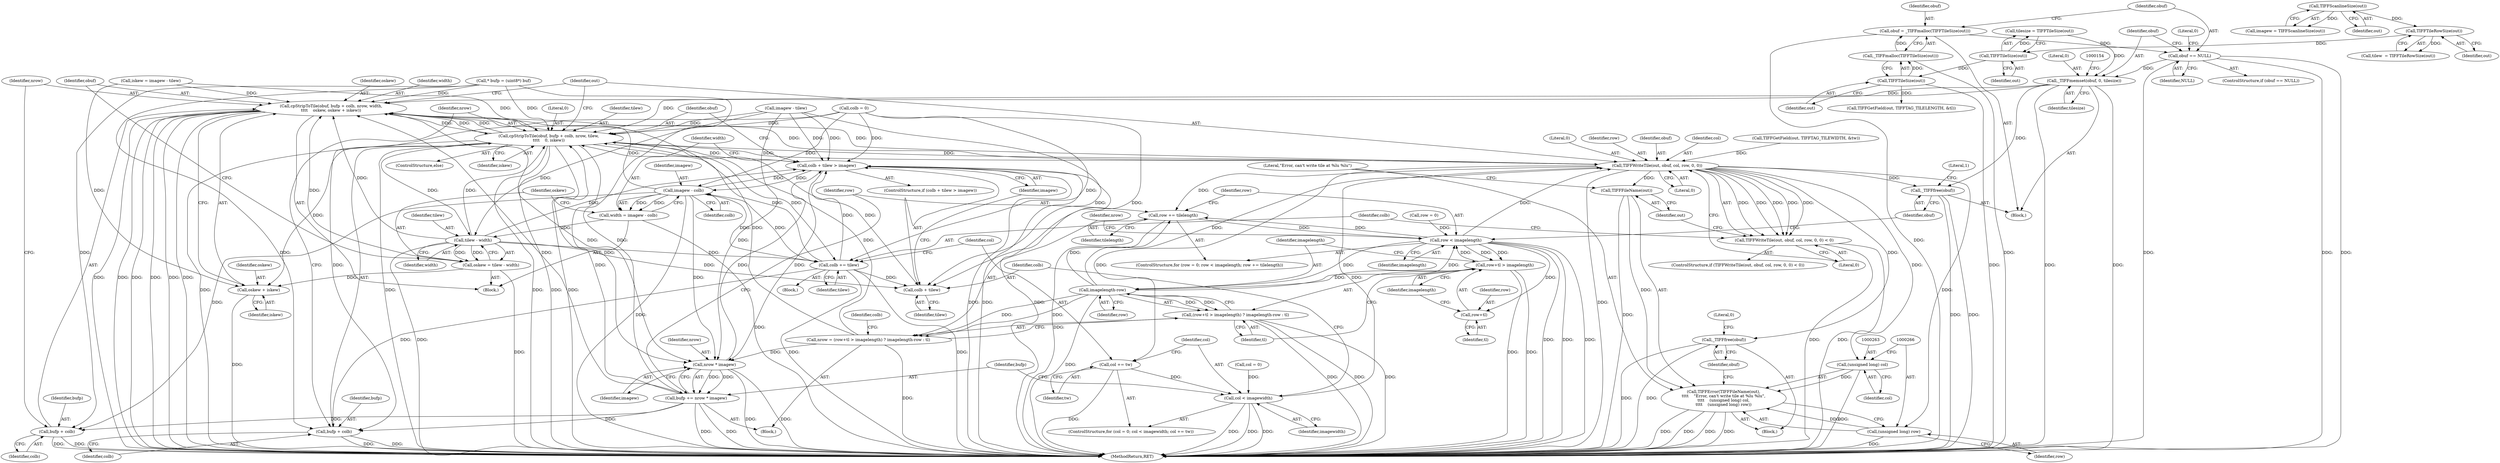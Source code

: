 digraph "1_libtiff_5ad9d8016fbb60109302d558f7edb2cb2a3bb8e3_0@API" {
"1000138" [label="(Call,obuf = _TIFFmalloc(TIFFTileSize(out)))"];
"1000140" [label="(Call,_TIFFmalloc(TIFFTileSize(out)))"];
"1000141" [label="(Call,TIFFTileSize(out))"];
"1000123" [label="(Call,TIFFTileSize(out))"];
"1000112" [label="(Call,TIFFTileRowSize(out))"];
"1000107" [label="(Call,TIFFScanlineSize(out))"];
"1000144" [label="(Call,obuf == NULL)"];
"1000149" [label="(Call,_TIFFmemset(obuf, 0, tilesize))"];
"1000226" [label="(Call,cpStripToTile(obuf, bufp + colb, nrow, width,\n\t\t\t\t    oskew, oskew + iskew))"];
"1000238" [label="(Call,cpStripToTile(obuf, bufp + colb, nrow, tilew,\n\t\t\t\t    0, iskew))"];
"1000208" [label="(Call,colb + tilew > imagew)"];
"1000217" [label="(Call,imagew - colb)"];
"1000215" [label="(Call,width = imagew - colb)"];
"1000223" [label="(Call,tilew - width)"];
"1000209" [label="(Call,colb + tilew)"];
"1000221" [label="(Call,oskew = tilew - width)"];
"1000234" [label="(Call,oskew + iskew)"];
"1000272" [label="(Call,colb += tilew)"];
"1000240" [label="(Call,bufp + colb)"];
"1000228" [label="(Call,bufp + colb)"];
"1000277" [label="(Call,nrow * imagew)"];
"1000275" [label="(Call,bufp += nrow * imagew)"];
"1000249" [label="(Call,TIFFWriteTile(out, obuf, col, row, 0, 0))"];
"1000174" [label="(Call,row += tilelength)"];
"1000171" [label="(Call,row < imagelength)"];
"1000182" [label="(Call,row+tl > imagelength)"];
"1000187" [label="(Call,imagelength-row)"];
"1000179" [label="(Call,nrow = (row+tl > imagelength) ? imagelength-row : tl)"];
"1000181" [label="(Call,(row+tl > imagelength) ? imagelength-row : tl)"];
"1000183" [label="(Call,row+tl)"];
"1000203" [label="(Call,col += tw)"];
"1000200" [label="(Call,col < imagewidth)"];
"1000248" [label="(Call,TIFFWriteTile(out, obuf, col, row, 0, 0) < 0)"];
"1000259" [label="(Call,TIFFFileName(out))"];
"1000258" [label="(Call,TIFFError(TIFFFileName(out),\n\t\t\t\t    \"Error, can't write tile at %lu %lu\",\n\t\t\t\t    (unsigned long) col,\n\t\t\t\t    (unsigned long) row))"];
"1000262" [label="(Call,(unsigned long) col)"];
"1000265" [label="(Call,(unsigned long) row)"];
"1000268" [label="(Call,_TIFFfree(obuf))"];
"1000280" [label="(Call,_TIFFfree(obuf))"];
"1000232" [label="(Identifier,width)"];
"1000230" [label="(Identifier,colb)"];
"1000217" [label="(Call,imagew - colb)"];
"1000139" [label="(Identifier,obuf)"];
"1000177" [label="(Block,)"];
"1000115" [label="(Call,iskew = imagew - tilew)"];
"1000181" [label="(Call,(row+tl > imagelength) ? imagelength-row : tl)"];
"1000127" [label="(Call,* bufp = (uint8*) buf)"];
"1000272" [label="(Call,colb += tilew)"];
"1000113" [label="(Identifier,out)"];
"1000201" [label="(Identifier,col)"];
"1000149" [label="(Call,_TIFFmemset(obuf, 0, tilesize))"];
"1000268" [label="(Call,_TIFFfree(obuf))"];
"1000206" [label="(Block,)"];
"1000264" [label="(Identifier,col)"];
"1000234" [label="(Call,oskew + iskew)"];
"1000209" [label="(Call,colb + tilew)"];
"1000182" [label="(Call,row+tl > imagelength)"];
"1000262" [label="(Call,(unsigned long) col)"];
"1000259" [label="(Call,TIFFFileName(out))"];
"1000211" [label="(Identifier,tilew)"];
"1000241" [label="(Identifier,bufp)"];
"1000253" [label="(Identifier,row)"];
"1000248" [label="(Call,TIFFWriteTile(out, obuf, col, row, 0, 0) < 0)"];
"1000221" [label="(Call,oskew = tilew - width)"];
"1000277" [label="(Call,nrow * imagew)"];
"1000219" [label="(Identifier,colb)"];
"1000239" [label="(Identifier,obuf)"];
"1000183" [label="(Call,row+tl)"];
"1000204" [label="(Identifier,col)"];
"1000238" [label="(Call,cpStripToTile(obuf, bufp + colb, nrow, tilew,\n\t\t\t\t    0, iskew))"];
"1000184" [label="(Identifier,row)"];
"1000144" [label="(Call,obuf == NULL)"];
"1000146" [label="(Identifier,NULL)"];
"1000226" [label="(Call,cpStripToTile(obuf, bufp + colb, nrow, width,\n\t\t\t\t    oskew, oskew + iskew))"];
"1000110" [label="(Call,tilew  = TIFFTileRowSize(out))"];
"1000245" [label="(Literal,0)"];
"1000243" [label="(Identifier,nrow)"];
"1000203" [label="(Call,col += tw)"];
"1000233" [label="(Identifier,oskew)"];
"1000196" [label="(ControlStructure,for (col = 0; col < imagewidth; col += tw))"];
"1000255" [label="(Literal,0)"];
"1000187" [label="(Call,imagelength-row)"];
"1000265" [label="(Call,(unsigned long) row)"];
"1000228" [label="(Call,bufp + colb)"];
"1000225" [label="(Identifier,width)"];
"1000269" [label="(Identifier,obuf)"];
"1000190" [label="(Identifier,tl)"];
"1000251" [label="(Identifier,obuf)"];
"1000258" [label="(Call,TIFFError(TIFFFileName(out),\n\t\t\t\t    \"Error, can't write tile at %lu %lu\",\n\t\t\t\t    (unsigned long) col,\n\t\t\t\t    (unsigned long) row))"];
"1000174" [label="(Call,row += tilelength)"];
"1000167" [label="(ControlStructure,for (row = 0; row < imagelength; row += tilelength))"];
"1000223" [label="(Call,tilew - width)"];
"1000235" [label="(Identifier,oskew)"];
"1000240" [label="(Call,bufp + colb)"];
"1000242" [label="(Identifier,colb)"];
"1000168" [label="(Call,row = 0)"];
"1000215" [label="(Call,width = imagew - colb)"];
"1000107" [label="(Call,TIFFScanlineSize(out))"];
"1000188" [label="(Identifier,imagelength)"];
"1000180" [label="(Identifier,nrow)"];
"1000236" [label="(Identifier,iskew)"];
"1000208" [label="(Call,colb + tilew > imagew)"];
"1000185" [label="(Identifier,tl)"];
"1000275" [label="(Call,bufp += nrow * imagew)"];
"1000252" [label="(Identifier,col)"];
"1000218" [label="(Identifier,imagew)"];
"1000112" [label="(Call,TIFFTileRowSize(out))"];
"1000267" [label="(Identifier,row)"];
"1000193" [label="(Identifier,colb)"];
"1000279" [label="(Identifier,imagew)"];
"1000155" [label="(Call,TIFFGetField(out, TIFFTAG_TILELENGTH, &tl))"];
"1000213" [label="(Block,)"];
"1000145" [label="(Identifier,obuf)"];
"1000123" [label="(Call,TIFFTileSize(out))"];
"1000283" [label="(Literal,1)"];
"1000281" [label="(Identifier,obuf)"];
"1000200" [label="(Call,col < imagewidth)"];
"1000162" [label="(Call,TIFFGetField(out, TIFFTAG_TILEWIDTH, &tw))"];
"1000210" [label="(Identifier,colb)"];
"1000261" [label="(Literal,\"Error, can't write tile at %lu %lu\")"];
"1000117" [label="(Call,imagew - tilew)"];
"1000212" [label="(Identifier,imagew)"];
"1000276" [label="(Identifier,bufp)"];
"1000152" [label="(Identifier,tilesize)"];
"1000273" [label="(Identifier,colb)"];
"1000205" [label="(Identifier,tw)"];
"1000247" [label="(ControlStructure,if (TIFFWriteTile(out, obuf, col, row, 0, 0) < 0))"];
"1000140" [label="(Call,_TIFFmalloc(TIFFTileSize(out)))"];
"1000192" [label="(Call,colb = 0)"];
"1000124" [label="(Identifier,out)"];
"1000179" [label="(Call,nrow = (row+tl > imagelength) ? imagelength-row : tl)"];
"1000271" [label="(Literal,0)"];
"1000222" [label="(Identifier,oskew)"];
"1000207" [label="(ControlStructure,if (colb + tilew > imagew))"];
"1000216" [label="(Identifier,width)"];
"1000103" [label="(Block,)"];
"1000278" [label="(Identifier,nrow)"];
"1000175" [label="(Identifier,row)"];
"1000250" [label="(Identifier,out)"];
"1000280" [label="(Call,_TIFFfree(obuf))"];
"1000227" [label="(Identifier,obuf)"];
"1000260" [label="(Identifier,out)"];
"1000224" [label="(Identifier,tilew)"];
"1000186" [label="(Identifier,imagelength)"];
"1000138" [label="(Call,obuf = _TIFFmalloc(TIFFTileSize(out)))"];
"1000256" [label="(Literal,0)"];
"1000171" [label="(Call,row < imagelength)"];
"1000237" [label="(ControlStructure,else)"];
"1000121" [label="(Call,tilesize = TIFFTileSize(out))"];
"1000202" [label="(Identifier,imagewidth)"];
"1000173" [label="(Identifier,imagelength)"];
"1000172" [label="(Identifier,row)"];
"1000246" [label="(Identifier,iskew)"];
"1000141" [label="(Call,TIFFTileSize(out))"];
"1000244" [label="(Identifier,tilew)"];
"1000257" [label="(Block,)"];
"1000148" [label="(Literal,0)"];
"1000176" [label="(Identifier,tilelength)"];
"1000197" [label="(Call,col = 0)"];
"1000105" [label="(Call,imagew = TIFFScanlineSize(out))"];
"1000284" [label="(MethodReturn,RET)"];
"1000231" [label="(Identifier,nrow)"];
"1000189" [label="(Identifier,row)"];
"1000151" [label="(Literal,0)"];
"1000142" [label="(Identifier,out)"];
"1000143" [label="(ControlStructure,if (obuf == NULL))"];
"1000249" [label="(Call,TIFFWriteTile(out, obuf, col, row, 0, 0))"];
"1000229" [label="(Identifier,bufp)"];
"1000108" [label="(Identifier,out)"];
"1000150" [label="(Identifier,obuf)"];
"1000254" [label="(Literal,0)"];
"1000274" [label="(Identifier,tilew)"];
"1000138" -> "1000103"  [label="AST: "];
"1000138" -> "1000140"  [label="CFG: "];
"1000139" -> "1000138"  [label="AST: "];
"1000140" -> "1000138"  [label="AST: "];
"1000145" -> "1000138"  [label="CFG: "];
"1000138" -> "1000284"  [label="DDG: "];
"1000140" -> "1000138"  [label="DDG: "];
"1000138" -> "1000144"  [label="DDG: "];
"1000140" -> "1000141"  [label="CFG: "];
"1000141" -> "1000140"  [label="AST: "];
"1000140" -> "1000284"  [label="DDG: "];
"1000141" -> "1000140"  [label="DDG: "];
"1000141" -> "1000142"  [label="CFG: "];
"1000142" -> "1000141"  [label="AST: "];
"1000141" -> "1000284"  [label="DDG: "];
"1000123" -> "1000141"  [label="DDG: "];
"1000141" -> "1000155"  [label="DDG: "];
"1000123" -> "1000121"  [label="AST: "];
"1000123" -> "1000124"  [label="CFG: "];
"1000124" -> "1000123"  [label="AST: "];
"1000121" -> "1000123"  [label="CFG: "];
"1000123" -> "1000121"  [label="DDG: "];
"1000112" -> "1000123"  [label="DDG: "];
"1000112" -> "1000110"  [label="AST: "];
"1000112" -> "1000113"  [label="CFG: "];
"1000113" -> "1000112"  [label="AST: "];
"1000110" -> "1000112"  [label="CFG: "];
"1000112" -> "1000110"  [label="DDG: "];
"1000107" -> "1000112"  [label="DDG: "];
"1000107" -> "1000105"  [label="AST: "];
"1000107" -> "1000108"  [label="CFG: "];
"1000108" -> "1000107"  [label="AST: "];
"1000105" -> "1000107"  [label="CFG: "];
"1000107" -> "1000105"  [label="DDG: "];
"1000144" -> "1000143"  [label="AST: "];
"1000144" -> "1000146"  [label="CFG: "];
"1000145" -> "1000144"  [label="AST: "];
"1000146" -> "1000144"  [label="AST: "];
"1000148" -> "1000144"  [label="CFG: "];
"1000150" -> "1000144"  [label="CFG: "];
"1000144" -> "1000284"  [label="DDG: "];
"1000144" -> "1000284"  [label="DDG: "];
"1000144" -> "1000284"  [label="DDG: "];
"1000144" -> "1000149"  [label="DDG: "];
"1000149" -> "1000103"  [label="AST: "];
"1000149" -> "1000152"  [label="CFG: "];
"1000150" -> "1000149"  [label="AST: "];
"1000151" -> "1000149"  [label="AST: "];
"1000152" -> "1000149"  [label="AST: "];
"1000154" -> "1000149"  [label="CFG: "];
"1000149" -> "1000284"  [label="DDG: "];
"1000149" -> "1000284"  [label="DDG: "];
"1000121" -> "1000149"  [label="DDG: "];
"1000149" -> "1000226"  [label="DDG: "];
"1000149" -> "1000238"  [label="DDG: "];
"1000149" -> "1000280"  [label="DDG: "];
"1000226" -> "1000213"  [label="AST: "];
"1000226" -> "1000234"  [label="CFG: "];
"1000227" -> "1000226"  [label="AST: "];
"1000228" -> "1000226"  [label="AST: "];
"1000231" -> "1000226"  [label="AST: "];
"1000232" -> "1000226"  [label="AST: "];
"1000233" -> "1000226"  [label="AST: "];
"1000234" -> "1000226"  [label="AST: "];
"1000250" -> "1000226"  [label="CFG: "];
"1000226" -> "1000284"  [label="DDG: "];
"1000226" -> "1000284"  [label="DDG: "];
"1000226" -> "1000284"  [label="DDG: "];
"1000226" -> "1000284"  [label="DDG: "];
"1000226" -> "1000284"  [label="DDG: "];
"1000226" -> "1000284"  [label="DDG: "];
"1000249" -> "1000226"  [label="DDG: "];
"1000275" -> "1000226"  [label="DDG: "];
"1000127" -> "1000226"  [label="DDG: "];
"1000217" -> "1000226"  [label="DDG: "];
"1000179" -> "1000226"  [label="DDG: "];
"1000238" -> "1000226"  [label="DDG: "];
"1000238" -> "1000226"  [label="DDG: "];
"1000223" -> "1000226"  [label="DDG: "];
"1000221" -> "1000226"  [label="DDG: "];
"1000115" -> "1000226"  [label="DDG: "];
"1000226" -> "1000238"  [label="DDG: "];
"1000226" -> "1000249"  [label="DDG: "];
"1000226" -> "1000277"  [label="DDG: "];
"1000238" -> "1000237"  [label="AST: "];
"1000238" -> "1000246"  [label="CFG: "];
"1000239" -> "1000238"  [label="AST: "];
"1000240" -> "1000238"  [label="AST: "];
"1000243" -> "1000238"  [label="AST: "];
"1000244" -> "1000238"  [label="AST: "];
"1000245" -> "1000238"  [label="AST: "];
"1000246" -> "1000238"  [label="AST: "];
"1000250" -> "1000238"  [label="CFG: "];
"1000238" -> "1000284"  [label="DDG: "];
"1000238" -> "1000284"  [label="DDG: "];
"1000238" -> "1000284"  [label="DDG: "];
"1000238" -> "1000284"  [label="DDG: "];
"1000238" -> "1000284"  [label="DDG: "];
"1000238" -> "1000208"  [label="DDG: "];
"1000238" -> "1000209"  [label="DDG: "];
"1000238" -> "1000223"  [label="DDG: "];
"1000238" -> "1000234"  [label="DDG: "];
"1000249" -> "1000238"  [label="DDG: "];
"1000275" -> "1000238"  [label="DDG: "];
"1000127" -> "1000238"  [label="DDG: "];
"1000272" -> "1000238"  [label="DDG: "];
"1000192" -> "1000238"  [label="DDG: "];
"1000179" -> "1000238"  [label="DDG: "];
"1000117" -> "1000238"  [label="DDG: "];
"1000223" -> "1000238"  [label="DDG: "];
"1000115" -> "1000238"  [label="DDG: "];
"1000238" -> "1000249"  [label="DDG: "];
"1000238" -> "1000272"  [label="DDG: "];
"1000238" -> "1000277"  [label="DDG: "];
"1000208" -> "1000207"  [label="AST: "];
"1000208" -> "1000212"  [label="CFG: "];
"1000209" -> "1000208"  [label="AST: "];
"1000212" -> "1000208"  [label="AST: "];
"1000216" -> "1000208"  [label="CFG: "];
"1000239" -> "1000208"  [label="CFG: "];
"1000208" -> "1000284"  [label="DDG: "];
"1000208" -> "1000284"  [label="DDG: "];
"1000208" -> "1000284"  [label="DDG: "];
"1000272" -> "1000208"  [label="DDG: "];
"1000192" -> "1000208"  [label="DDG: "];
"1000117" -> "1000208"  [label="DDG: "];
"1000117" -> "1000208"  [label="DDG: "];
"1000223" -> "1000208"  [label="DDG: "];
"1000217" -> "1000208"  [label="DDG: "];
"1000277" -> "1000208"  [label="DDG: "];
"1000208" -> "1000217"  [label="DDG: "];
"1000208" -> "1000277"  [label="DDG: "];
"1000217" -> "1000215"  [label="AST: "];
"1000217" -> "1000219"  [label="CFG: "];
"1000218" -> "1000217"  [label="AST: "];
"1000219" -> "1000217"  [label="AST: "];
"1000215" -> "1000217"  [label="CFG: "];
"1000217" -> "1000284"  [label="DDG: "];
"1000217" -> "1000215"  [label="DDG: "];
"1000217" -> "1000215"  [label="DDG: "];
"1000272" -> "1000217"  [label="DDG: "];
"1000192" -> "1000217"  [label="DDG: "];
"1000217" -> "1000228"  [label="DDG: "];
"1000217" -> "1000272"  [label="DDG: "];
"1000217" -> "1000277"  [label="DDG: "];
"1000215" -> "1000213"  [label="AST: "];
"1000216" -> "1000215"  [label="AST: "];
"1000222" -> "1000215"  [label="CFG: "];
"1000215" -> "1000284"  [label="DDG: "];
"1000215" -> "1000223"  [label="DDG: "];
"1000223" -> "1000221"  [label="AST: "];
"1000223" -> "1000225"  [label="CFG: "];
"1000224" -> "1000223"  [label="AST: "];
"1000225" -> "1000223"  [label="AST: "];
"1000221" -> "1000223"  [label="CFG: "];
"1000223" -> "1000284"  [label="DDG: "];
"1000223" -> "1000209"  [label="DDG: "];
"1000223" -> "1000221"  [label="DDG: "];
"1000223" -> "1000221"  [label="DDG: "];
"1000117" -> "1000223"  [label="DDG: "];
"1000223" -> "1000272"  [label="DDG: "];
"1000209" -> "1000211"  [label="CFG: "];
"1000210" -> "1000209"  [label="AST: "];
"1000211" -> "1000209"  [label="AST: "];
"1000212" -> "1000209"  [label="CFG: "];
"1000272" -> "1000209"  [label="DDG: "];
"1000192" -> "1000209"  [label="DDG: "];
"1000117" -> "1000209"  [label="DDG: "];
"1000221" -> "1000213"  [label="AST: "];
"1000222" -> "1000221"  [label="AST: "];
"1000227" -> "1000221"  [label="CFG: "];
"1000221" -> "1000284"  [label="DDG: "];
"1000221" -> "1000234"  [label="DDG: "];
"1000234" -> "1000236"  [label="CFG: "];
"1000235" -> "1000234"  [label="AST: "];
"1000236" -> "1000234"  [label="AST: "];
"1000234" -> "1000284"  [label="DDG: "];
"1000115" -> "1000234"  [label="DDG: "];
"1000272" -> "1000206"  [label="AST: "];
"1000272" -> "1000274"  [label="CFG: "];
"1000273" -> "1000272"  [label="AST: "];
"1000274" -> "1000272"  [label="AST: "];
"1000204" -> "1000272"  [label="CFG: "];
"1000272" -> "1000284"  [label="DDG: "];
"1000272" -> "1000284"  [label="DDG: "];
"1000272" -> "1000240"  [label="DDG: "];
"1000192" -> "1000272"  [label="DDG: "];
"1000240" -> "1000242"  [label="CFG: "];
"1000241" -> "1000240"  [label="AST: "];
"1000242" -> "1000240"  [label="AST: "];
"1000243" -> "1000240"  [label="CFG: "];
"1000240" -> "1000284"  [label="DDG: "];
"1000240" -> "1000284"  [label="DDG: "];
"1000275" -> "1000240"  [label="DDG: "];
"1000127" -> "1000240"  [label="DDG: "];
"1000192" -> "1000240"  [label="DDG: "];
"1000228" -> "1000230"  [label="CFG: "];
"1000229" -> "1000228"  [label="AST: "];
"1000230" -> "1000228"  [label="AST: "];
"1000231" -> "1000228"  [label="CFG: "];
"1000228" -> "1000284"  [label="DDG: "];
"1000228" -> "1000284"  [label="DDG: "];
"1000275" -> "1000228"  [label="DDG: "];
"1000127" -> "1000228"  [label="DDG: "];
"1000277" -> "1000275"  [label="AST: "];
"1000277" -> "1000279"  [label="CFG: "];
"1000278" -> "1000277"  [label="AST: "];
"1000279" -> "1000277"  [label="AST: "];
"1000275" -> "1000277"  [label="CFG: "];
"1000277" -> "1000284"  [label="DDG: "];
"1000277" -> "1000284"  [label="DDG: "];
"1000277" -> "1000275"  [label="DDG: "];
"1000277" -> "1000275"  [label="DDG: "];
"1000179" -> "1000277"  [label="DDG: "];
"1000117" -> "1000277"  [label="DDG: "];
"1000275" -> "1000177"  [label="AST: "];
"1000276" -> "1000275"  [label="AST: "];
"1000175" -> "1000275"  [label="CFG: "];
"1000275" -> "1000284"  [label="DDG: "];
"1000275" -> "1000284"  [label="DDG: "];
"1000127" -> "1000275"  [label="DDG: "];
"1000249" -> "1000248"  [label="AST: "];
"1000249" -> "1000255"  [label="CFG: "];
"1000250" -> "1000249"  [label="AST: "];
"1000251" -> "1000249"  [label="AST: "];
"1000252" -> "1000249"  [label="AST: "];
"1000253" -> "1000249"  [label="AST: "];
"1000254" -> "1000249"  [label="AST: "];
"1000255" -> "1000249"  [label="AST: "];
"1000256" -> "1000249"  [label="CFG: "];
"1000249" -> "1000284"  [label="DDG: "];
"1000249" -> "1000174"  [label="DDG: "];
"1000249" -> "1000203"  [label="DDG: "];
"1000249" -> "1000248"  [label="DDG: "];
"1000249" -> "1000248"  [label="DDG: "];
"1000249" -> "1000248"  [label="DDG: "];
"1000249" -> "1000248"  [label="DDG: "];
"1000249" -> "1000248"  [label="DDG: "];
"1000162" -> "1000249"  [label="DDG: "];
"1000200" -> "1000249"  [label="DDG: "];
"1000187" -> "1000249"  [label="DDG: "];
"1000171" -> "1000249"  [label="DDG: "];
"1000249" -> "1000259"  [label="DDG: "];
"1000249" -> "1000262"  [label="DDG: "];
"1000249" -> "1000265"  [label="DDG: "];
"1000249" -> "1000268"  [label="DDG: "];
"1000249" -> "1000280"  [label="DDG: "];
"1000174" -> "1000167"  [label="AST: "];
"1000174" -> "1000176"  [label="CFG: "];
"1000175" -> "1000174"  [label="AST: "];
"1000176" -> "1000174"  [label="AST: "];
"1000172" -> "1000174"  [label="CFG: "];
"1000174" -> "1000284"  [label="DDG: "];
"1000174" -> "1000171"  [label="DDG: "];
"1000187" -> "1000174"  [label="DDG: "];
"1000171" -> "1000174"  [label="DDG: "];
"1000171" -> "1000167"  [label="AST: "];
"1000171" -> "1000173"  [label="CFG: "];
"1000172" -> "1000171"  [label="AST: "];
"1000173" -> "1000171"  [label="AST: "];
"1000180" -> "1000171"  [label="CFG: "];
"1000281" -> "1000171"  [label="CFG: "];
"1000171" -> "1000284"  [label="DDG: "];
"1000171" -> "1000284"  [label="DDG: "];
"1000171" -> "1000284"  [label="DDG: "];
"1000168" -> "1000171"  [label="DDG: "];
"1000187" -> "1000171"  [label="DDG: "];
"1000182" -> "1000171"  [label="DDG: "];
"1000171" -> "1000182"  [label="DDG: "];
"1000171" -> "1000182"  [label="DDG: "];
"1000171" -> "1000183"  [label="DDG: "];
"1000171" -> "1000187"  [label="DDG: "];
"1000182" -> "1000181"  [label="AST: "];
"1000182" -> "1000186"  [label="CFG: "];
"1000183" -> "1000182"  [label="AST: "];
"1000186" -> "1000182"  [label="AST: "];
"1000188" -> "1000182"  [label="CFG: "];
"1000190" -> "1000182"  [label="CFG: "];
"1000182" -> "1000284"  [label="DDG: "];
"1000182" -> "1000284"  [label="DDG: "];
"1000182" -> "1000187"  [label="DDG: "];
"1000187" -> "1000181"  [label="AST: "];
"1000187" -> "1000189"  [label="CFG: "];
"1000188" -> "1000187"  [label="AST: "];
"1000189" -> "1000187"  [label="AST: "];
"1000181" -> "1000187"  [label="CFG: "];
"1000187" -> "1000284"  [label="DDG: "];
"1000187" -> "1000179"  [label="DDG: "];
"1000187" -> "1000179"  [label="DDG: "];
"1000187" -> "1000181"  [label="DDG: "];
"1000187" -> "1000181"  [label="DDG: "];
"1000179" -> "1000177"  [label="AST: "];
"1000179" -> "1000181"  [label="CFG: "];
"1000180" -> "1000179"  [label="AST: "];
"1000181" -> "1000179"  [label="AST: "];
"1000193" -> "1000179"  [label="CFG: "];
"1000179" -> "1000284"  [label="DDG: "];
"1000181" -> "1000190"  [label="CFG: "];
"1000190" -> "1000181"  [label="AST: "];
"1000181" -> "1000284"  [label="DDG: "];
"1000181" -> "1000284"  [label="DDG: "];
"1000181" -> "1000284"  [label="DDG: "];
"1000183" -> "1000185"  [label="CFG: "];
"1000184" -> "1000183"  [label="AST: "];
"1000185" -> "1000183"  [label="AST: "];
"1000186" -> "1000183"  [label="CFG: "];
"1000203" -> "1000196"  [label="AST: "];
"1000203" -> "1000205"  [label="CFG: "];
"1000204" -> "1000203"  [label="AST: "];
"1000205" -> "1000203"  [label="AST: "];
"1000201" -> "1000203"  [label="CFG: "];
"1000203" -> "1000284"  [label="DDG: "];
"1000203" -> "1000200"  [label="DDG: "];
"1000200" -> "1000196"  [label="AST: "];
"1000200" -> "1000202"  [label="CFG: "];
"1000201" -> "1000200"  [label="AST: "];
"1000202" -> "1000200"  [label="AST: "];
"1000210" -> "1000200"  [label="CFG: "];
"1000276" -> "1000200"  [label="CFG: "];
"1000200" -> "1000284"  [label="DDG: "];
"1000200" -> "1000284"  [label="DDG: "];
"1000200" -> "1000284"  [label="DDG: "];
"1000197" -> "1000200"  [label="DDG: "];
"1000248" -> "1000247"  [label="AST: "];
"1000248" -> "1000256"  [label="CFG: "];
"1000256" -> "1000248"  [label="AST: "];
"1000260" -> "1000248"  [label="CFG: "];
"1000273" -> "1000248"  [label="CFG: "];
"1000248" -> "1000284"  [label="DDG: "];
"1000248" -> "1000284"  [label="DDG: "];
"1000259" -> "1000258"  [label="AST: "];
"1000259" -> "1000260"  [label="CFG: "];
"1000260" -> "1000259"  [label="AST: "];
"1000261" -> "1000259"  [label="CFG: "];
"1000259" -> "1000284"  [label="DDG: "];
"1000259" -> "1000258"  [label="DDG: "];
"1000258" -> "1000257"  [label="AST: "];
"1000258" -> "1000265"  [label="CFG: "];
"1000261" -> "1000258"  [label="AST: "];
"1000262" -> "1000258"  [label="AST: "];
"1000265" -> "1000258"  [label="AST: "];
"1000269" -> "1000258"  [label="CFG: "];
"1000258" -> "1000284"  [label="DDG: "];
"1000258" -> "1000284"  [label="DDG: "];
"1000258" -> "1000284"  [label="DDG: "];
"1000258" -> "1000284"  [label="DDG: "];
"1000262" -> "1000258"  [label="DDG: "];
"1000265" -> "1000258"  [label="DDG: "];
"1000262" -> "1000264"  [label="CFG: "];
"1000263" -> "1000262"  [label="AST: "];
"1000264" -> "1000262"  [label="AST: "];
"1000266" -> "1000262"  [label="CFG: "];
"1000262" -> "1000284"  [label="DDG: "];
"1000265" -> "1000267"  [label="CFG: "];
"1000266" -> "1000265"  [label="AST: "];
"1000267" -> "1000265"  [label="AST: "];
"1000265" -> "1000284"  [label="DDG: "];
"1000268" -> "1000257"  [label="AST: "];
"1000268" -> "1000269"  [label="CFG: "];
"1000269" -> "1000268"  [label="AST: "];
"1000271" -> "1000268"  [label="CFG: "];
"1000268" -> "1000284"  [label="DDG: "];
"1000268" -> "1000284"  [label="DDG: "];
"1000280" -> "1000103"  [label="AST: "];
"1000280" -> "1000281"  [label="CFG: "];
"1000281" -> "1000280"  [label="AST: "];
"1000283" -> "1000280"  [label="CFG: "];
"1000280" -> "1000284"  [label="DDG: "];
"1000280" -> "1000284"  [label="DDG: "];
}
